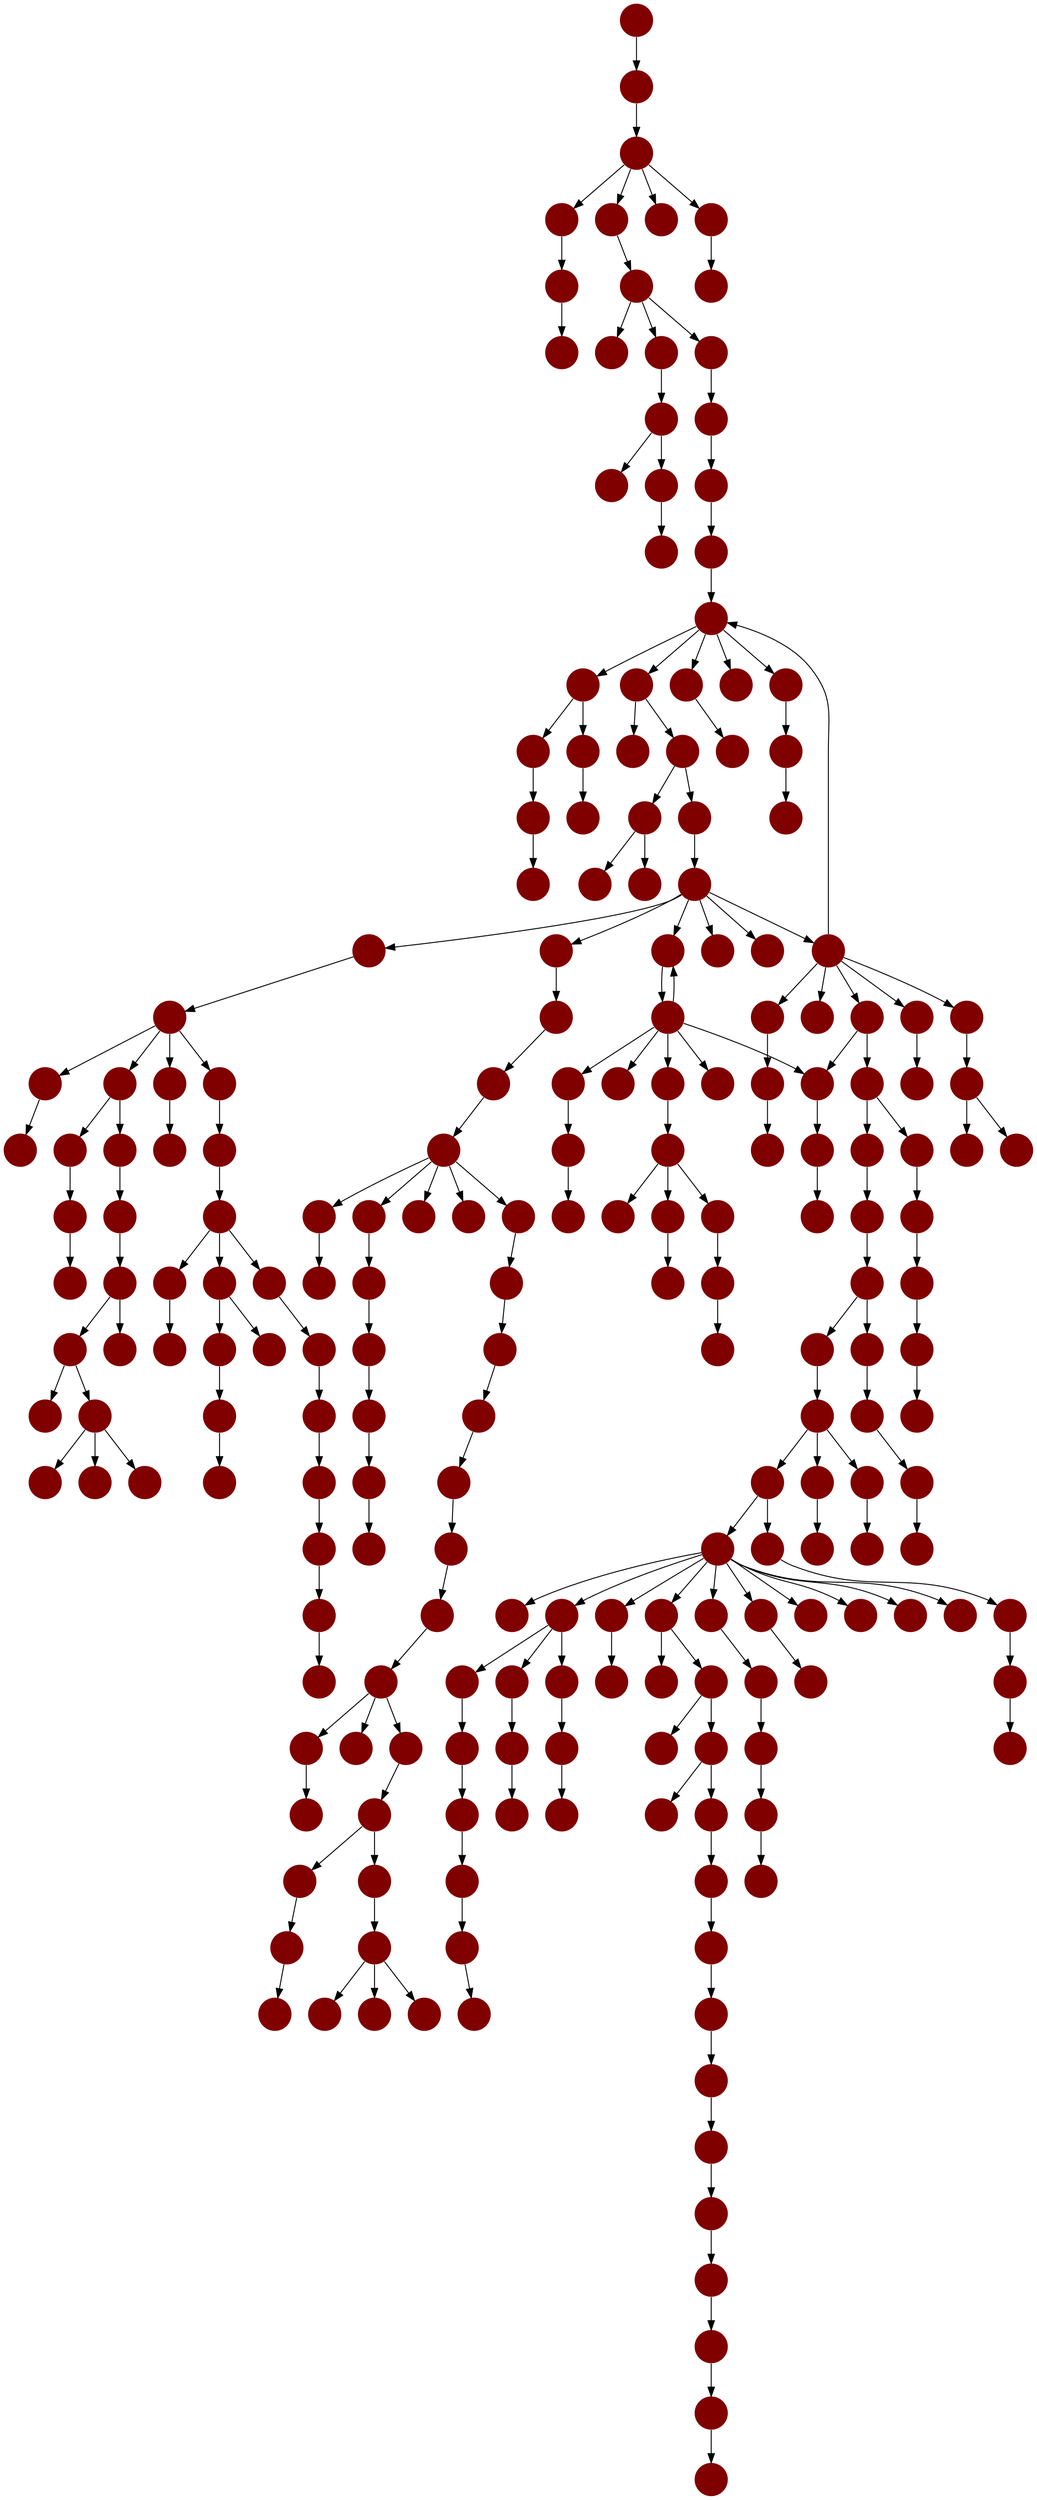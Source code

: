 digraph{
0 [tooltip = "Y", penwidth = 0, style = filled, fillcolor = "#800000", shape = circle, label = ""]
1 [tooltip = "Y", penwidth = 0, style = filled, fillcolor = "#800000", shape = circle, label = ""]
2 [tooltip = "Y", penwidth = 0, style = filled, fillcolor = "#800000", shape = circle, label = ""]
3 [tooltip = "Y", penwidth = 0, style = filled, fillcolor = "#800000", shape = circle, label = ""]
4 [tooltip = "Y", penwidth = 0, style = filled, fillcolor = "#800000", shape = circle, label = ""]
5 [tooltip = "Y", penwidth = 0, style = filled, fillcolor = "#800000", shape = circle, label = ""]
6 [tooltip = "Y", penwidth = 0, style = filled, fillcolor = "#800000", shape = circle, label = ""]
7 [tooltip = "Y", penwidth = 0, style = filled, fillcolor = "#800000", shape = circle, label = ""]
8 [tooltip = "Y", penwidth = 0, style = filled, fillcolor = "#800000", shape = circle, label = ""]
9 [tooltip = "Y", penwidth = 0, style = filled, fillcolor = "#800000", shape = circle, label = ""]
10 [tooltip = "Y", penwidth = 0, style = filled, fillcolor = "#800000", shape = circle, label = ""]
11 [tooltip = "Y", penwidth = 0, style = filled, fillcolor = "#800000", shape = circle, label = ""]
12 [tooltip = "Y", penwidth = 0, style = filled, fillcolor = "#800000", shape = circle, label = ""]
13 [tooltip = "Y", penwidth = 0, style = filled, fillcolor = "#800000", shape = circle, label = ""]
14 [tooltip = "Y", penwidth = 0, style = filled, fillcolor = "#800000", shape = circle, label = ""]
15 [tooltip = "Y", penwidth = 0, style = filled, fillcolor = "#800000", shape = circle, label = ""]
16 [tooltip = "Y", penwidth = 0, style = filled, fillcolor = "#800000", shape = circle, label = ""]
17 [tooltip = "Y", penwidth = 0, style = filled, fillcolor = "#800000", shape = circle, label = ""]
18 [tooltip = "Y", penwidth = 0, style = filled, fillcolor = "#800000", shape = circle, label = ""]
19 [tooltip = "Y", penwidth = 0, style = filled, fillcolor = "#800000", shape = circle, label = ""]
20 [tooltip = "Y", penwidth = 0, style = filled, fillcolor = "#800000", shape = circle, label = ""]
21 [tooltip = "Y", penwidth = 0, style = filled, fillcolor = "#800000", shape = circle, label = ""]
22 [tooltip = "Y", penwidth = 0, style = filled, fillcolor = "#800000", shape = circle, label = ""]
23 [tooltip = "Y", penwidth = 0, style = filled, fillcolor = "#800000", shape = circle, label = ""]
24 [tooltip = "Y", penwidth = 0, style = filled, fillcolor = "#800000", shape = circle, label = ""]
25 [tooltip = "Y", penwidth = 0, style = filled, fillcolor = "#800000", shape = circle, label = ""]
26 [tooltip = "Y", penwidth = 0, style = filled, fillcolor = "#800000", shape = circle, label = ""]
27 [tooltip = "Y", penwidth = 0, style = filled, fillcolor = "#800000", shape = circle, label = ""]
28 [tooltip = "Y", penwidth = 0, style = filled, fillcolor = "#800000", shape = circle, label = ""]
29 [tooltip = "Y", penwidth = 0, style = filled, fillcolor = "#800000", shape = circle, label = ""]
30 [tooltip = "Y", penwidth = 0, style = filled, fillcolor = "#800000", shape = circle, label = ""]
31 [tooltip = "Y", penwidth = 0, style = filled, fillcolor = "#800000", shape = circle, label = ""]
32 [tooltip = "Y", penwidth = 0, style = filled, fillcolor = "#800000", shape = circle, label = ""]
33 [tooltip = "Y", penwidth = 0, style = filled, fillcolor = "#800000", shape = circle, label = ""]
34 [tooltip = "Y", penwidth = 0, style = filled, fillcolor = "#800000", shape = circle, label = ""]
35 [tooltip = "Y", penwidth = 0, style = filled, fillcolor = "#800000", shape = circle, label = ""]
36 [tooltip = "Y", penwidth = 0, style = filled, fillcolor = "#800000", shape = circle, label = ""]
37 [tooltip = "Y", penwidth = 0, style = filled, fillcolor = "#800000", shape = circle, label = ""]
38 [tooltip = "Y", penwidth = 0, style = filled, fillcolor = "#800000", shape = circle, label = ""]
39 [tooltip = "Y", penwidth = 0, style = filled, fillcolor = "#800000", shape = circle, label = ""]
40 [tooltip = "Y", penwidth = 0, style = filled, fillcolor = "#800000", shape = circle, label = ""]
41 [tooltip = "Y", penwidth = 0, style = filled, fillcolor = "#800000", shape = circle, label = ""]
42 [tooltip = "Y", penwidth = 0, style = filled, fillcolor = "#800000", shape = circle, label = ""]
43 [tooltip = "Y", penwidth = 0, style = filled, fillcolor = "#800000", shape = circle, label = ""]
44 [tooltip = "Y", penwidth = 0, style = filled, fillcolor = "#800000", shape = circle, label = ""]
45 [tooltip = "Y", penwidth = 0, style = filled, fillcolor = "#800000", shape = circle, label = ""]
46 [tooltip = "Y", penwidth = 0, style = filled, fillcolor = "#800000", shape = circle, label = ""]
47 [tooltip = "Y", penwidth = 0, style = filled, fillcolor = "#800000", shape = circle, label = ""]
48 [tooltip = "Y", penwidth = 0, style = filled, fillcolor = "#800000", shape = circle, label = ""]
49 [tooltip = "Y", penwidth = 0, style = filled, fillcolor = "#800000", shape = circle, label = ""]
50 [tooltip = "Y", penwidth = 0, style = filled, fillcolor = "#800000", shape = circle, label = ""]
51 [tooltip = "Y", penwidth = 0, style = filled, fillcolor = "#800000", shape = circle, label = ""]
52 [tooltip = "Y", penwidth = 0, style = filled, fillcolor = "#800000", shape = circle, label = ""]
53 [tooltip = "Y", penwidth = 0, style = filled, fillcolor = "#800000", shape = circle, label = ""]
54 [tooltip = "Y", penwidth = 0, style = filled, fillcolor = "#800000", shape = circle, label = ""]
55 [tooltip = "Y", penwidth = 0, style = filled, fillcolor = "#800000", shape = circle, label = ""]
56 [tooltip = "Y", penwidth = 0, style = filled, fillcolor = "#800000", shape = circle, label = ""]
57 [tooltip = "Y", penwidth = 0, style = filled, fillcolor = "#800000", shape = circle, label = ""]
58 [tooltip = "Y", penwidth = 0, style = filled, fillcolor = "#800000", shape = circle, label = ""]
59 [tooltip = "Y", penwidth = 0, style = filled, fillcolor = "#800000", shape = circle, label = ""]
60 [tooltip = "Y", penwidth = 0, style = filled, fillcolor = "#800000", shape = circle, label = ""]
61 [tooltip = "Y", penwidth = 0, style = filled, fillcolor = "#800000", shape = circle, label = ""]
62 [tooltip = "Y", penwidth = 0, style = filled, fillcolor = "#800000", shape = circle, label = ""]
63 [tooltip = "Y", penwidth = 0, style = filled, fillcolor = "#800000", shape = circle, label = ""]
64 [tooltip = "Y", penwidth = 0, style = filled, fillcolor = "#800000", shape = circle, label = ""]
65 [tooltip = "Y", penwidth = 0, style = filled, fillcolor = "#800000", shape = circle, label = ""]
66 [tooltip = "Y", penwidth = 0, style = filled, fillcolor = "#800000", shape = circle, label = ""]
67 [tooltip = "Y", penwidth = 0, style = filled, fillcolor = "#800000", shape = circle, label = ""]
68 [tooltip = "Y", penwidth = 0, style = filled, fillcolor = "#800000", shape = circle, label = ""]
69 [tooltip = "Y", penwidth = 0, style = filled, fillcolor = "#800000", shape = circle, label = ""]
70 [tooltip = "Y", penwidth = 0, style = filled, fillcolor = "#800000", shape = circle, label = ""]
71 [tooltip = "Y", penwidth = 0, style = filled, fillcolor = "#800000", shape = circle, label = ""]
72 [tooltip = "Y", penwidth = 0, style = filled, fillcolor = "#800000", shape = circle, label = ""]
73 [tooltip = "Y", penwidth = 0, style = filled, fillcolor = "#800000", shape = circle, label = ""]
74 [tooltip = "Y", penwidth = 0, style = filled, fillcolor = "#800000", shape = circle, label = ""]
75 [tooltip = "Y", penwidth = 0, style = filled, fillcolor = "#800000", shape = circle, label = ""]
76 [tooltip = "Y", penwidth = 0, style = filled, fillcolor = "#800000", shape = circle, label = ""]
77 [tooltip = "Y", penwidth = 0, style = filled, fillcolor = "#800000", shape = circle, label = ""]
78 [tooltip = "Y", penwidth = 0, style = filled, fillcolor = "#800000", shape = circle, label = ""]
79 [tooltip = "Y", penwidth = 0, style = filled, fillcolor = "#800000", shape = circle, label = ""]
80 [tooltip = "Y", penwidth = 0, style = filled, fillcolor = "#800000", shape = circle, label = ""]
81 [tooltip = "Y", penwidth = 0, style = filled, fillcolor = "#800000", shape = circle, label = ""]
82 [tooltip = "Y", penwidth = 0, style = filled, fillcolor = "#800000", shape = circle, label = ""]
83 [tooltip = "Y", penwidth = 0, style = filled, fillcolor = "#800000", shape = circle, label = ""]
84 [tooltip = "Y", penwidth = 0, style = filled, fillcolor = "#800000", shape = circle, label = ""]
85 [tooltip = "Y", penwidth = 0, style = filled, fillcolor = "#800000", shape = circle, label = ""]
86 [tooltip = "Y", penwidth = 0, style = filled, fillcolor = "#800000", shape = circle, label = ""]
87 [tooltip = "Y", penwidth = 0, style = filled, fillcolor = "#800000", shape = circle, label = ""]
88 [tooltip = "Y", penwidth = 0, style = filled, fillcolor = "#800000", shape = circle, label = ""]
89 [tooltip = "Y", penwidth = 0, style = filled, fillcolor = "#800000", shape = circle, label = ""]
90 [tooltip = "Y", penwidth = 0, style = filled, fillcolor = "#800000", shape = circle, label = ""]
91 [tooltip = "Y", penwidth = 0, style = filled, fillcolor = "#800000", shape = circle, label = ""]
92 [tooltip = "Y", penwidth = 0, style = filled, fillcolor = "#800000", shape = circle, label = ""]
93 [tooltip = "Y", penwidth = 0, style = filled, fillcolor = "#800000", shape = circle, label = ""]
94 [tooltip = "Y", penwidth = 0, style = filled, fillcolor = "#800000", shape = circle, label = ""]
95 [tooltip = "Y", penwidth = 0, style = filled, fillcolor = "#800000", shape = circle, label = ""]
96 [tooltip = "Y", penwidth = 0, style = filled, fillcolor = "#800000", shape = circle, label = ""]
97 [tooltip = "Y", penwidth = 0, style = filled, fillcolor = "#800000", shape = circle, label = ""]
98 [tooltip = "Y", penwidth = 0, style = filled, fillcolor = "#800000", shape = circle, label = ""]
99 [tooltip = "Y", penwidth = 0, style = filled, fillcolor = "#800000", shape = circle, label = ""]
100 [tooltip = "Y", penwidth = 0, style = filled, fillcolor = "#800000", shape = circle, label = ""]
101 [tooltip = "Y", penwidth = 0, style = filled, fillcolor = "#800000", shape = circle, label = ""]
102 [tooltip = "Y", penwidth = 0, style = filled, fillcolor = "#800000", shape = circle, label = ""]
103 [tooltip = "Y", penwidth = 0, style = filled, fillcolor = "#800000", shape = circle, label = ""]
104 [tooltip = "Y", penwidth = 0, style = filled, fillcolor = "#800000", shape = circle, label = ""]
105 [tooltip = "Y", penwidth = 0, style = filled, fillcolor = "#800000", shape = circle, label = ""]
106 [tooltip = "Y", penwidth = 0, style = filled, fillcolor = "#800000", shape = circle, label = ""]
107 [tooltip = "Y", penwidth = 0, style = filled, fillcolor = "#800000", shape = circle, label = ""]
108 [tooltip = "Y", penwidth = 0, style = filled, fillcolor = "#800000", shape = circle, label = ""]
109 [tooltip = "Y", penwidth = 0, style = filled, fillcolor = "#800000", shape = circle, label = ""]
110 [tooltip = "Y", penwidth = 0, style = filled, fillcolor = "#800000", shape = circle, label = ""]
111 [tooltip = "Y", penwidth = 0, style = filled, fillcolor = "#800000", shape = circle, label = ""]
112 [tooltip = "Y", penwidth = 0, style = filled, fillcolor = "#800000", shape = circle, label = ""]
113 [tooltip = "Y", penwidth = 0, style = filled, fillcolor = "#800000", shape = circle, label = ""]
114 [tooltip = "Y", penwidth = 0, style = filled, fillcolor = "#800000", shape = circle, label = ""]
115 [tooltip = "Y", penwidth = 0, style = filled, fillcolor = "#800000", shape = circle, label = ""]
116 [tooltip = "Y", penwidth = 0, style = filled, fillcolor = "#800000", shape = circle, label = ""]
117 [tooltip = "Y", penwidth = 0, style = filled, fillcolor = "#800000", shape = circle, label = ""]
118 [tooltip = "Y", penwidth = 0, style = filled, fillcolor = "#800000", shape = circle, label = ""]
119 [tooltip = "Y", penwidth = 0, style = filled, fillcolor = "#800000", shape = circle, label = ""]
120 [tooltip = "Y", penwidth = 0, style = filled, fillcolor = "#800000", shape = circle, label = ""]
121 [tooltip = "Y", penwidth = 0, style = filled, fillcolor = "#800000", shape = circle, label = ""]
122 [tooltip = "Y", penwidth = 0, style = filled, fillcolor = "#800000", shape = circle, label = ""]
123 [tooltip = "Y", penwidth = 0, style = filled, fillcolor = "#800000", shape = circle, label = ""]
124 [tooltip = "Y", penwidth = 0, style = filled, fillcolor = "#800000", shape = circle, label = ""]
125 [tooltip = "Y", penwidth = 0, style = filled, fillcolor = "#800000", shape = circle, label = ""]
126 [tooltip = "Y", penwidth = 0, style = filled, fillcolor = "#800000", shape = circle, label = ""]
127 [tooltip = "Y", penwidth = 0, style = filled, fillcolor = "#800000", shape = circle, label = ""]
128 [tooltip = "Y", penwidth = 0, style = filled, fillcolor = "#800000", shape = circle, label = ""]
129 [tooltip = "Y", penwidth = 0, style = filled, fillcolor = "#800000", shape = circle, label = ""]
130 [tooltip = "Y", penwidth = 0, style = filled, fillcolor = "#800000", shape = circle, label = ""]
131 [tooltip = "Y", penwidth = 0, style = filled, fillcolor = "#800000", shape = circle, label = ""]
132 [tooltip = "Y", penwidth = 0, style = filled, fillcolor = "#800000", shape = circle, label = ""]
133 [tooltip = "Y", penwidth = 0, style = filled, fillcolor = "#800000", shape = circle, label = ""]
134 [tooltip = "Y", penwidth = 0, style = filled, fillcolor = "#800000", shape = circle, label = ""]
135 [tooltip = "Y", penwidth = 0, style = filled, fillcolor = "#800000", shape = circle, label = ""]
136 [tooltip = "Y", penwidth = 0, style = filled, fillcolor = "#800000", shape = circle, label = ""]
137 [tooltip = "Y", penwidth = 0, style = filled, fillcolor = "#800000", shape = circle, label = ""]
138 [tooltip = "Y", penwidth = 0, style = filled, fillcolor = "#800000", shape = circle, label = ""]
139 [tooltip = "Y", penwidth = 0, style = filled, fillcolor = "#800000", shape = circle, label = ""]
140 [tooltip = "Y", penwidth = 0, style = filled, fillcolor = "#800000", shape = circle, label = ""]
141 [tooltip = "Y", penwidth = 0, style = filled, fillcolor = "#800000", shape = circle, label = ""]
142 [tooltip = "Y", penwidth = 0, style = filled, fillcolor = "#800000", shape = circle, label = ""]
143 [tooltip = "Y", penwidth = 0, style = filled, fillcolor = "#800000", shape = circle, label = ""]
144 [tooltip = "Y", penwidth = 0, style = filled, fillcolor = "#800000", shape = circle, label = ""]
145 [tooltip = "Y", penwidth = 0, style = filled, fillcolor = "#800000", shape = circle, label = ""]
146 [tooltip = "Y", penwidth = 0, style = filled, fillcolor = "#800000", shape = circle, label = ""]
147 [tooltip = "Y", penwidth = 0, style = filled, fillcolor = "#800000", shape = circle, label = ""]
148 [tooltip = "Y", penwidth = 0, style = filled, fillcolor = "#800000", shape = circle, label = ""]
149 [tooltip = "Y", penwidth = 0, style = filled, fillcolor = "#800000", shape = circle, label = ""]
150 [tooltip = "Y", penwidth = 0, style = filled, fillcolor = "#800000", shape = circle, label = ""]
151 [tooltip = "Y", penwidth = 0, style = filled, fillcolor = "#800000", shape = circle, label = ""]
152 [tooltip = "Y", penwidth = 0, style = filled, fillcolor = "#800000", shape = circle, label = ""]
153 [tooltip = "Y", penwidth = 0, style = filled, fillcolor = "#800000", shape = circle, label = ""]
154 [tooltip = "Y", penwidth = 0, style = filled, fillcolor = "#800000", shape = circle, label = ""]
155 [tooltip = "Y", penwidth = 0, style = filled, fillcolor = "#800000", shape = circle, label = ""]
156 [tooltip = "Y", penwidth = 0, style = filled, fillcolor = "#800000", shape = circle, label = ""]
157 [tooltip = "Y", penwidth = 0, style = filled, fillcolor = "#800000", shape = circle, label = ""]
158 [tooltip = "Y", penwidth = 0, style = filled, fillcolor = "#800000", shape = circle, label = ""]
159 [tooltip = "Y", penwidth = 0, style = filled, fillcolor = "#800000", shape = circle, label = ""]
160 [tooltip = "Y", penwidth = 0, style = filled, fillcolor = "#800000", shape = circle, label = ""]
161 [tooltip = "Y", penwidth = 0, style = filled, fillcolor = "#800000", shape = circle, label = ""]
162 [tooltip = "Y", penwidth = 0, style = filled, fillcolor = "#800000", shape = circle, label = ""]
163 [tooltip = "Y", penwidth = 0, style = filled, fillcolor = "#800000", shape = circle, label = ""]
164 [tooltip = "Y", penwidth = 0, style = filled, fillcolor = "#800000", shape = circle, label = ""]
165 [tooltip = "Y", penwidth = 0, style = filled, fillcolor = "#800000", shape = circle, label = ""]
166 [tooltip = "Y", penwidth = 0, style = filled, fillcolor = "#800000", shape = circle, label = ""]
167 [tooltip = "Y", penwidth = 0, style = filled, fillcolor = "#800000", shape = circle, label = ""]
168 [tooltip = "Y", penwidth = 0, style = filled, fillcolor = "#800000", shape = circle, label = ""]
169 [tooltip = "Y", penwidth = 0, style = filled, fillcolor = "#800000", shape = circle, label = ""]
170 [tooltip = "Y", penwidth = 0, style = filled, fillcolor = "#800000", shape = circle, label = ""]
171 [tooltip = "Y", penwidth = 0, style = filled, fillcolor = "#800000", shape = circle, label = ""]
172 [tooltip = "Y", penwidth = 0, style = filled, fillcolor = "#800000", shape = circle, label = ""]
173 [tooltip = "Y", penwidth = 0, style = filled, fillcolor = "#800000", shape = circle, label = ""]
174 [tooltip = "Y", penwidth = 0, style = filled, fillcolor = "#800000", shape = circle, label = ""]
175 [tooltip = "Y", penwidth = 0, style = filled, fillcolor = "#800000", shape = circle, label = ""]
176 [tooltip = "Y", penwidth = 0, style = filled, fillcolor = "#800000", shape = circle, label = ""]
177 [tooltip = "Y", penwidth = 0, style = filled, fillcolor = "#800000", shape = circle, label = ""]
178 [tooltip = "Y", penwidth = 0, style = filled, fillcolor = "#800000", shape = circle, label = ""]
179 [tooltip = "Y", penwidth = 0, style = filled, fillcolor = "#800000", shape = circle, label = ""]
180 [tooltip = "Y", penwidth = 0, style = filled, fillcolor = "#800000", shape = circle, label = ""]
181 [tooltip = "Y", penwidth = 0, style = filled, fillcolor = "#800000", shape = circle, label = ""]
182 [tooltip = "Y", penwidth = 0, style = filled, fillcolor = "#800000", shape = circle, label = ""]
183 [tooltip = "Y", penwidth = 0, style = filled, fillcolor = "#800000", shape = circle, label = ""]
184 [tooltip = "Y", penwidth = 0, style = filled, fillcolor = "#800000", shape = circle, label = ""]
185 [tooltip = "Y", penwidth = 0, style = filled, fillcolor = "#800000", shape = circle, label = ""]
186 [tooltip = "Y", penwidth = 0, style = filled, fillcolor = "#800000", shape = circle, label = ""]
187 [tooltip = "Y", penwidth = 0, style = filled, fillcolor = "#800000", shape = circle, label = ""]
188 [tooltip = "Y", penwidth = 0, style = filled, fillcolor = "#800000", shape = circle, label = ""]
189 [tooltip = "Y", penwidth = 0, style = filled, fillcolor = "#800000", shape = circle, label = ""]
190 [tooltip = "Y", penwidth = 0, style = filled, fillcolor = "#800000", shape = circle, label = ""]
191 [tooltip = "Y", penwidth = 0, style = filled, fillcolor = "#800000", shape = circle, label = ""]
192 [tooltip = "Y", penwidth = 0, style = filled, fillcolor = "#800000", shape = circle, label = ""]
193 [tooltip = "Y", penwidth = 0, style = filled, fillcolor = "#800000", shape = circle, label = ""]
194 [tooltip = "Y", penwidth = 0, style = filled, fillcolor = "#800000", shape = circle, label = ""]
195 [tooltip = "Y", penwidth = 0, style = filled, fillcolor = "#800000", shape = circle, label = ""]
196 [tooltip = "Y", penwidth = 0, style = filled, fillcolor = "#800000", shape = circle, label = ""]
197 [tooltip = "Y", penwidth = 0, style = filled, fillcolor = "#800000", shape = circle, label = ""]
198 [tooltip = "Y", penwidth = 0, style = filled, fillcolor = "#800000", shape = circle, label = ""]
199 [tooltip = "Y", penwidth = 0, style = filled, fillcolor = "#800000", shape = circle, label = ""]
200 [tooltip = "Y", penwidth = 0, style = filled, fillcolor = "#800000", shape = circle, label = ""]
201 [tooltip = "Y", penwidth = 0, style = filled, fillcolor = "#800000", shape = circle, label = ""]
202 [tooltip = "Y", penwidth = 0, style = filled, fillcolor = "#800000", shape = circle, label = ""]
203 [tooltip = "Y", penwidth = 0, style = filled, fillcolor = "#800000", shape = circle, label = ""]
204 [tooltip = "Y", penwidth = 0, style = filled, fillcolor = "#800000", shape = circle, label = ""]
205 [tooltip = "Y", penwidth = 0, style = filled, fillcolor = "#800000", shape = circle, label = ""]
206 [tooltip = "Y", penwidth = 0, style = filled, fillcolor = "#800000", shape = circle, label = ""]
207 [tooltip = "Y", penwidth = 0, style = filled, fillcolor = "#800000", shape = circle, label = ""]
208 [tooltip = "Y", penwidth = 0, style = filled, fillcolor = "#800000", shape = circle, label = ""]
209 [tooltip = "Y", penwidth = 0, style = filled, fillcolor = "#800000", shape = circle, label = ""]
210 [tooltip = "Y", penwidth = 0, style = filled, fillcolor = "#800000", shape = circle, label = ""]
211 [tooltip = "Y", penwidth = 0, style = filled, fillcolor = "#800000", shape = circle, label = ""]
212 [tooltip = "Y", penwidth = 0, style = filled, fillcolor = "#800000", shape = circle, label = ""]
213 [tooltip = "Y", penwidth = 0, style = filled, fillcolor = "#800000", shape = circle, label = ""]
214 [tooltip = "Y", penwidth = 0, style = filled, fillcolor = "#800000", shape = circle, label = ""]
6 -> 9
65 -> 67
160 -> 213
189 -> 190
78 -> 46
116 -> 158
66 -> 65
32 -> 44
42 -> 183
99 -> 56
97 -> 71
185 -> 168
166 -> 165
40 -> 132
71 -> 84
69 -> 100
6 -> 7
38 -> 40
143 -> 185
138 -> 135
202 -> 204
36 -> 27
12 -> 191
137 -> 164
49 -> 58
46 -> 79
107 -> 114
18 -> 20
37 -> 41
71 -> 78
164 -> 163
93 -> 126
150 -> 176
105 -> 106
7 -> 5
28 -> 32
187 -> 200
41 -> 23
13 -> 10
129 -> 212
206 -> 203
73 -> 91
61 -> 50
60 -> 62
181 -> 182
12 -> 154
136 -> 171
75 -> 84
108 -> 115
160 -> 162
144 -> 169
81 -> 152
176 -> 175
146 -> 31
145 -> 25
196 -> 180
161 -> 159
203 -> 208
51 -> 145
106 -> 107
35 -> 45
18 -> 15
6 -> 192
2 -> 1
95 -> 93
75 -> 88
93 -> 122
115 -> 21
203 -> 202
45 -> 74
57 -> 49
148 -> 150
202 -> 210
79 -> 205
47 -> 52
81 -> 118
46 -> 61
152 -> 151
195 -> 156
96 -> 98
171 -> 173
122 -> 120
75 -> 73
5 -> 170
79 -> 146
121 -> 157
6 -> 11
143 -> 181
74 -> 211
31 -> 102
12 -> 197
206 -> 207
33 -> 105
63 -> 66
129 -> 214
46 -> 72
12 -> 35
4 -> 6
117 -> 187
9 -> 2
167 -> 166
84 -> 75
2 -> 63
90 -> 69
185 -> 18
132 -> 131
119 -> 128
33 -> 184
154 -> 147
128 -> 193
18 -> 134
98 -> 199
27 -> 26
127 -> 125
140 -> 129
168 -> 167
77 -> 143
136 -> 138
197 -> 174
205 -> 209
87 -> 101
53 -> 48
162 -> 194
48 -> 51
48 -> 54
192 -> 34
16 -> 17
106 -> 104
149 -> 148
118 -> 87
55 -> 60
46 -> 83
71 -> 70
118 -> 86
75 -> 86
193 -> 161
29 -> 22
18 -> 188
86 -> 189
111 -> 36
93 -> 121
209 -> 206
202 -> 201
105 -> 103
92 -> 95
88 -> 136
81 -> 12
58 -> 55
141 -> 90
110 -> 109
81 -> 117
18 -> 28
113 -> 112
120 -> 139
134 -> 133
62 -> 59
53 -> 57
93 -> 124
19 -> 16
30 -> 110
66 -> 64
87 -> 149
56 -> 77
151 -> 153
143 -> 144
39 -> 38
18 -> 33
8 -> 4
75 -> 80
71 -> 85
94 -> 96
174 -> 179
70 -> 92
93 -> 127
114 -> 113
71 -> 178
160 -> 196
0 -> 3
159 -> 160
50 -> 53
28 -> 19
101 -> 99
129 -> 130
173 -> 172
28 -> 30
43 -> 37
10 -> 12
91 -> 198
156 -> 155
69 -> 89
187 -> 186
75 -> 68
90 -> 97
3 -> 13
18 -> 24
139 -> 137
83 -> 82
18 -> 39
194 -> 195
194 -> 140
44 -> 43
136 -> 123
26 -> 108
56 -> 94
53 -> 47
72 -> 76
141 -> 142
35 -> 42
18 -> 14
81 -> 116
2 -> 0
18 -> 29
125 -> 119
81 -> 177
112 -> 111
71 -> 81
12 -> 141
}